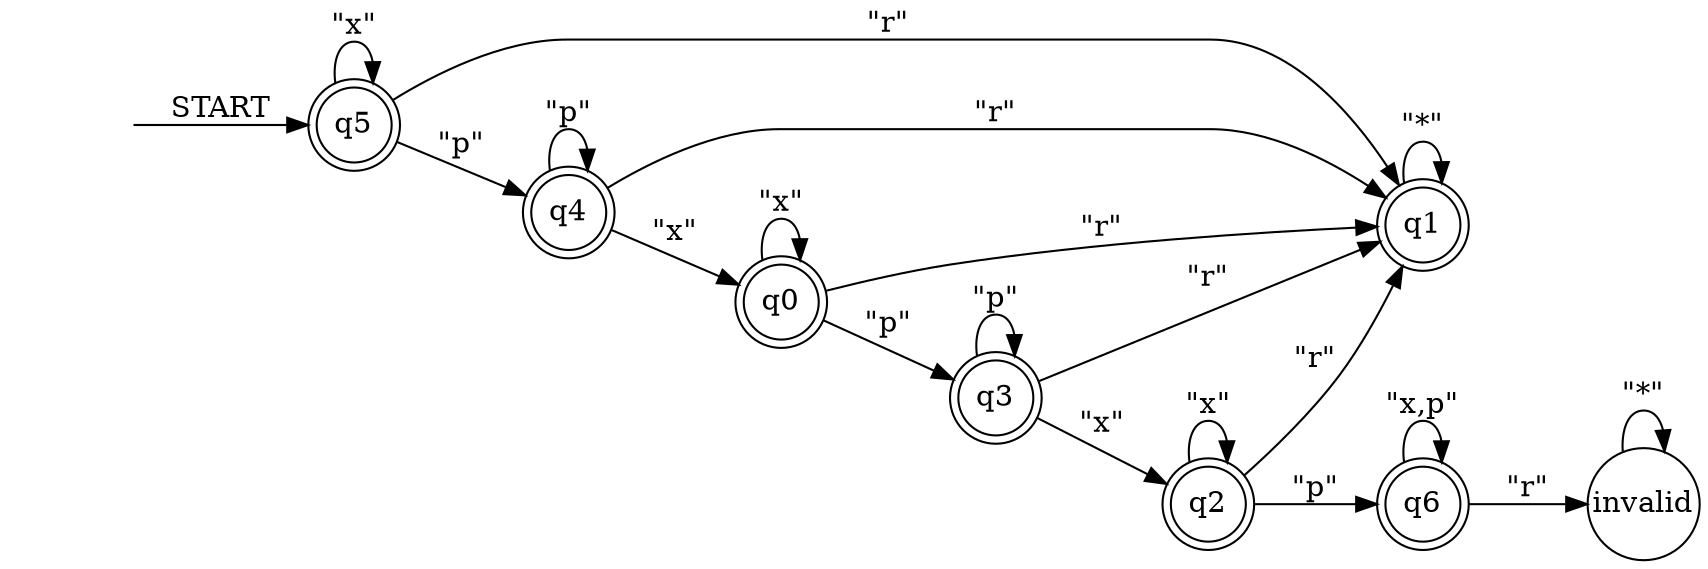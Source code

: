 # ----------------------------------- 
#Title:   G!r || ((!p && !r) U ((p && !r) U ((!p && !r) U ((p && !r) U (!p U r)))))
#From:  patterns.projects.cs.ksu.edu/documentation/patterns/ltl.shtml 
# alphabet : [x, r, p]
# ----------------------------------- 
 
 
digraph G {
  rankdir=LR;
  q0 [shape=doublecircle, margin=0];
  q1 [shape=doublecircle, margin=0];
  q2 [shape=doublecircle, margin=0];
  q3 [shape=doublecircle, margin=0];
  q4 [shape=doublecircle, margin=0];
  q5 [shape=doublecircle, margin=0];
  q6 [shape=doublecircle, margin=0];
  start0 [shape=none, style=invis];
  start0 -> q5 [label="START"];
  q1 -> q1  [label="\"*\""];
  q6 -> q6  [label="\"x,p\""];
  q0 -> q1  [label="\"r\""];
  q3 -> q1  [label="\"r\""];
  q5 -> q5  [label="\"x\""];
  q5 -> q4  [label="\"p\""];
  q3 -> q2  [label="\"x\""];
  q4 -> q1  [label="\"r\""];
  q5 -> q1  [label="\"r\""];
  q2 -> q1  [label="\"r\""];
  q4 -> q0  [label="\"x\""];
  q4 -> q4  [label="\"p\""];
  q2 -> q2  [label="\"x\""];
  q0 -> q3  [label="\"p\""];
  q3 -> q3  [label="\"p\""];
  q0 -> q0  [label="\"x\""];
  q2 -> q6  [label="\"p\""];
  invalid -> invalid  [label="\"*\""];
  q6 -> invalid  [label="\"r\""];
  invalid [shape=circle, margin=0];
}
